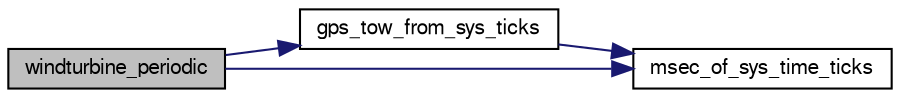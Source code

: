 digraph "windturbine_periodic"
{
  edge [fontname="FreeSans",fontsize="10",labelfontname="FreeSans",labelfontsize="10"];
  node [fontname="FreeSans",fontsize="10",shape=record];
  rankdir="LR";
  Node1 [label="windturbine_periodic",height=0.2,width=0.4,color="black", fillcolor="grey75", style="filled", fontcolor="black"];
  Node1 -> Node2 [color="midnightblue",fontsize="10",style="solid",fontname="FreeSans"];
  Node2 [label="gps_tow_from_sys_ticks",height=0.2,width=0.4,color="black", fillcolor="white", style="filled",URL="$gps_8c.html#ad68ada7274989a4c9f08bc06d74ee5bd",tooltip="Convert time in sys_time ticks to GPS time of week. "];
  Node2 -> Node3 [color="midnightblue",fontsize="10",style="solid",fontname="FreeSans"];
  Node3 [label="msec_of_sys_time_ticks",height=0.2,width=0.4,color="black", fillcolor="white", style="filled",URL="$sys__time_8h.html#ab67b78f01783839deb76623ff83981dd"];
  Node1 -> Node3 [color="midnightblue",fontsize="10",style="solid",fontname="FreeSans"];
}
